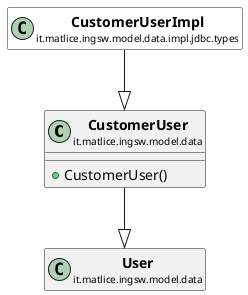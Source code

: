 @startuml

skinparam svgLinkTarget _parent
skinparam linetype ortho
set namespaceSeparator none
class "<b><size:14>CustomerUser</b>\n<size:10>it.matlice.ingsw.model.data" as it.matlice.ingsw.model.data.CustomerUser  [[../../../../../it/matlice/ingsw/model/data/CustomerUser.html{it.matlice.ingsw.model.data.CustomerUser}]] {
+CustomerUser()
}


class "<b><size:14>User</b>\n<size:10>it.matlice.ingsw.model.data" as it.matlice.ingsw.model.data.User  [[../../../../../it/matlice/ingsw/model/data/User.html{it.matlice.ingsw.model.data.User}]] {
}

hide it.matlice.ingsw.model.data.User fields
hide it.matlice.ingsw.model.data.User methods

it.matlice.ingsw.model.data.CustomerUser --|> it.matlice.ingsw.model.data.User

class "<b><size:14>CustomerUserImpl</b>\n<size:10>it.matlice.ingsw.model.data.impl.jdbc.types" as it.matlice.ingsw.model.data.impl.jdbc.types.CustomerUserImpl  [[../../../../../it/matlice/ingsw/model/data/impl/jdbc/types/CustomerUserImpl.html{it.matlice.ingsw.model.data.impl.jdbc.types.CustomerUserImpl}]] #white {
}

hide it.matlice.ingsw.model.data.impl.jdbc.types.CustomerUserImpl fields
hide it.matlice.ingsw.model.data.impl.jdbc.types.CustomerUserImpl methods

it.matlice.ingsw.model.data.impl.jdbc.types.CustomerUserImpl --|> it.matlice.ingsw.model.data.CustomerUser


@enduml
